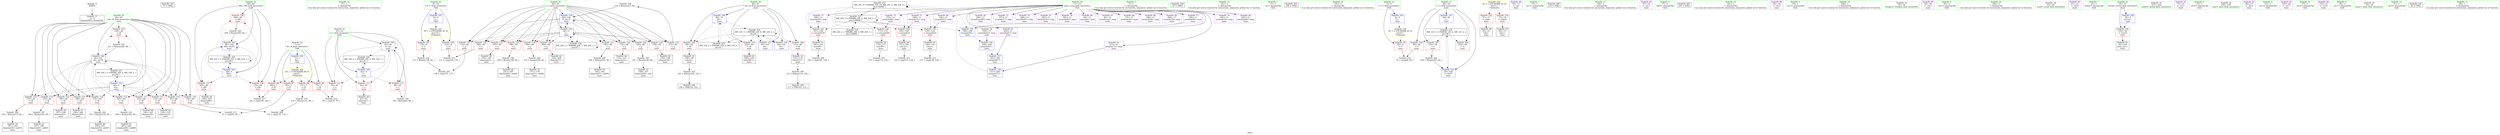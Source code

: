 digraph "SVFG" {
	label="SVFG";

	Node0x562a48dcc760 [shape=record,color=grey,label="{NodeID: 0\nNullPtr}"];
	Node0x562a48dcc760 -> Node0x562a48dcc880[style=solid];
	Node0x562a48df34d0 [shape=record,color=black,label="{NodeID: 263\n75 = PHI()\n}"];
	Node0x562a48dcd270 [shape=record,color=red,label="{NodeID: 97\n96\<--7\n\<--R\nmain\n}"];
	Node0x562a48dcd270 -> Node0x562a48dd9ca0[style=solid];
	Node0x562a48db3590 [shape=record,color=green,label="{NodeID: 14\n73\<--1\n\<--dummyObj\nCan only get source location for instruction, argument, global var or function.}"];
	Node0x562a48dd0c80 [shape=record,color=grey,label="{NodeID: 194\n216 = Binary(215, 66, )\n}"];
	Node0x562a48dd0c80 -> Node0x562a48dd4ca0[style=solid];
	Node0x562a48dcddd0 [shape=record,color=red,label="{NodeID: 111\n78\<--42\n\<--i\nmain\n}"];
	Node0x562a48dcddd0 -> Node0x562a48dd9b20[style=solid];
	Node0x562a48db2790 [shape=record,color=green,label="{NodeID: 28\n40\<--41\nill\<--ill_field_insensitive\nmain\n}"];
	Node0x562a48db2790 -> Node0x562a48dcdb60[style=solid];
	Node0x562a48db2790 -> Node0x562a48dcdc30[style=solid];
	Node0x562a48db2790 -> Node0x562a48dcdd00[style=solid];
	Node0x562a48db2790 -> Node0x562a48dd43b0[style=solid];
	Node0x562a48db2790 -> Node0x562a48dd47c0[style=solid];
	Node0x562a48db2790 -> Node0x562a48dd4890[style=solid];
	Node0x562a48dd9820 [shape=record,color=grey,label="{NodeID: 208\n133 = cmp(130, 132, )\n}"];
	Node0x562a48dd3070 [shape=record,color=red,label="{NodeID: 125\n109\<--46\n\<--j\nmain\n}"];
	Node0x562a48dd3070 -> Node0x562a48dd9fa0[style=solid];
	Node0x562a48dcccc0 [shape=record,color=black,label="{NodeID: 42\n114\<--113\ntobool15\<--\nmain\n}"];
	Node0x562a48dcccc0 -> Node0x562a48dd0f80[style=solid];
	Node0x562a48dd3bd0 [shape=record,color=red,label="{NodeID: 139\n125\<--124\n\<--arrayidx22\nmain\n}"];
	Node0x562a48dd3bd0 -> Node0x562a48dccf30[style=solid];
	Node0x562a48dce840 [shape=record,color=black,label="{NodeID: 56\n185\<--184\nidxprom57\<--add56\nmain\n}"];
	Node0x562a48dd47c0 [shape=record,color=blue,label="{NodeID: 153\n40\<--141\nill\<--\nmain\n}"];
	Node0x562a48dd47c0 -> Node0x562a48de60d0[style=dashed];
	Node0x562a48dcf3a0 [shape=record,color=purple,label="{NodeID: 70\n145\<--11\narrayidx29\<--map\nmain\n}"];
	Node0x562a48dcff00 [shape=record,color=purple,label="{NodeID: 84\n245\<--11\narrayidx89\<--map\nmain\n}"];
	Node0x562a48db22b0 [shape=record,color=green,label="{NodeID: 1\n5\<--1\n\<--dummyObj\nCan only get source location for instruction, argument, global var or function.}"];
	Node0x562a48df35d0 [shape=record,color=black,label="{NodeID: 264\n87 = PHI()\n}"];
	Node0x562a48dcd340 [shape=record,color=red,label="{NodeID: 98\n131\<--7\n\<--R\nmain\n}"];
	Node0x562a48dcd340 -> Node0x562a48dd0b00[style=solid];
	Node0x562a48db3690 [shape=record,color=green,label="{NodeID: 15\n102\<--1\n\<--dummyObj\nCan only get source location for instruction, argument, global var or function.}"];
	Node0x562a48dd0e00 [shape=record,color=grey,label="{NodeID: 195\n90 = Binary(89, 66, )\n}"];
	Node0x562a48dd0e00 -> Node0x562a48dd4550[style=solid];
	Node0x562a48dcdea0 [shape=record,color=red,label="{NodeID: 112\n82\<--42\n\<--i\nmain\n}"];
	Node0x562a48dcdea0 -> Node0x562a48dccb20[style=solid];
	Node0x562a48db2860 [shape=record,color=green,label="{NodeID: 29\n42\<--43\ni\<--i_field_insensitive\nmain\n}"];
	Node0x562a48db2860 -> Node0x562a48dcddd0[style=solid];
	Node0x562a48db2860 -> Node0x562a48dcdea0[style=solid];
	Node0x562a48db2860 -> Node0x562a48dcdf70[style=solid];
	Node0x562a48db2860 -> Node0x562a48dd4480[style=solid];
	Node0x562a48db2860 -> Node0x562a48dd4550[style=solid];
	Node0x562a48dd99a0 [shape=record,color=grey,label="{NodeID: 209\n163 = cmp(162, 128, )\n}"];
	Node0x562a48dd3140 [shape=record,color=red,label="{NodeID: 126\n122\<--46\n\<--j\nmain\n}"];
	Node0x562a48dd3140 -> Node0x562a48dcce60[style=solid];
	Node0x562a48dccd90 [shape=record,color=black,label="{NodeID: 43\n120\<--119\nidxprom19\<--\nmain\n}"];
	Node0x562a48dd3ca0 [shape=record,color=red,label="{NodeID: 140\n150\<--149\n\<--arrayidx31\nmain\n}"];
	Node0x562a48dd3ca0 -> Node0x562a48dce1c0[style=solid];
	Node0x562a48dce910 [shape=record,color=black,label="{NodeID: 57\n190\<--189\nidxprom59\<--\nmain\n}"];
	Node0x562a48dd4890 [shape=record,color=blue,label="{NodeID: 154\n40\<--141\nill\<--\nmain\n}"];
	Node0x562a48dd4890 -> Node0x562a48de60d0[style=dashed];
	Node0x562a48dcf470 [shape=record,color=purple,label="{NodeID: 71\n149\<--11\narrayidx31\<--map\nmain\n}"];
	Node0x562a48dcf470 -> Node0x562a48dd3ca0[style=solid];
	Node0x562a48dcffd0 [shape=record,color=purple,label="{NodeID: 85\n246\<--11\narraydecay90\<--map\nmain\n}"];
	Node0x562a48dcbe40 [shape=record,color=green,label="{NodeID: 2\n13\<--1\n.str\<--dummyObj\nGlob }"];
	Node0x562a48df36d0 [shape=record,color=black,label="{NodeID: 265\n226 = PHI()\n}"];
	Node0x562a48dcd410 [shape=record,color=red,label="{NodeID: 99\n240\<--7\n\<--R\nmain\n}"];
	Node0x562a48dcd410 -> Node0x562a48dda5a0[style=solid];
	Node0x562a48dae8c0 [shape=record,color=green,label="{NodeID: 16\n105\<--1\n\<--dummyObj\nCan only get source location for instruction, argument, global var or function.}"];
	Node0x562a48dd0f80 [shape=record,color=grey,label="{NodeID: 196\n115 = Binary(114, 102, )\n}"];
	Node0x562a48dd0f80 -> Node0x562a48b68eb0[style=solid];
	Node0x562a48dcdf70 [shape=record,color=red,label="{NodeID: 113\n89\<--42\n\<--i\nmain\n}"];
	Node0x562a48dcdf70 -> Node0x562a48dd0e00[style=solid];
	Node0x562a48db2930 [shape=record,color=green,label="{NodeID: 30\n44\<--45\ni8\<--i8_field_insensitive\nmain\n}"];
	Node0x562a48db2930 -> Node0x562a48dce040[style=solid];
	Node0x562a48db2930 -> Node0x562a48dce110[style=solid];
	Node0x562a48db2930 -> Node0x562a48dd2920[style=solid];
	Node0x562a48db2930 -> Node0x562a48dd29f0[style=solid];
	Node0x562a48db2930 -> Node0x562a48dd2ac0[style=solid];
	Node0x562a48db2930 -> Node0x562a48dd2b90[style=solid];
	Node0x562a48db2930 -> Node0x562a48dd2c60[style=solid];
	Node0x562a48db2930 -> Node0x562a48dd2d30[style=solid];
	Node0x562a48db2930 -> Node0x562a48dd2e00[style=solid];
	Node0x562a48db2930 -> Node0x562a48dd2ed0[style=solid];
	Node0x562a48db2930 -> Node0x562a48dd2fa0[style=solid];
	Node0x562a48db2930 -> Node0x562a48dd4620[style=solid];
	Node0x562a48db2930 -> Node0x562a48dd4d70[style=solid];
	Node0x562a48dd9b20 [shape=record,color=grey,label="{NodeID: 210\n80 = cmp(78, 79, )\n}"];
	Node0x562a48dd3210 [shape=record,color=red,label="{NodeID: 127\n135\<--46\n\<--j\nmain\n}"];
	Node0x562a48dd3210 -> Node0x562a48dd96a0[style=solid];
	Node0x562a48dcce60 [shape=record,color=black,label="{NodeID: 44\n123\<--122\nidxprom21\<--\nmain\n}"];
	Node0x562a48de2ed0 [shape=record,color=black,label="{NodeID: 224\nMR_12V_3 = PHI(MR_12V_4, MR_12V_2, )\npts\{39 \}\n}"];
	Node0x562a48de2ed0 -> Node0x562a48dcd8f0[style=dashed];
	Node0x562a48de2ed0 -> Node0x562a48dcd9c0[style=dashed];
	Node0x562a48de2ed0 -> Node0x562a48dcda90[style=dashed];
	Node0x562a48de2ed0 -> Node0x562a48dd4fe0[style=dashed];
	Node0x562a48dd3d70 [shape=record,color=red,label="{NodeID: 141\n161\<--160\n\<--arrayidx39\nmain\n}"];
	Node0x562a48dd3d70 -> Node0x562a48dce430[style=solid];
	Node0x562a48dce9e0 [shape=record,color=black,label="{NodeID: 58\n193\<--192\nidxprom61\<--\nmain\n}"];
	Node0x562a48de74d0 [shape=record,color=yellow,style=double,label="{NodeID: 238\n2V_1 = ENCHI(MR_2V_0)\npts\{1 \}\nFun[main]}"];
	Node0x562a48de74d0 -> Node0x562a48dcd680[style=dashed];
	Node0x562a48de74d0 -> Node0x562a48dcd750[style=dashed];
	Node0x562a48dd4960 [shape=record,color=blue,label="{NodeID: 155\n186\<--188\narrayidx58\<--\nmain\n}"];
	Node0x562a48dd4960 -> Node0x562a48dd4a30[style=dashed];
	Node0x562a48dcf540 [shape=record,color=purple,label="{NodeID: 72\n157\<--11\narrayidx37\<--map\nmain\n}"];
	Node0x562a48dd00a0 [shape=record,color=purple,label="{NodeID: 86\n52\<--13\n\<--.str\nmain\n}"];
	Node0x562a48dcbed0 [shape=record,color=green,label="{NodeID: 3\n15\<--1\n.str.1\<--dummyObj\nGlob }"];
	Node0x562a48df3cb0 [shape=record,color=black,label="{NodeID: 266\n233 = PHI()\n}"];
	Node0x562a48dcd4e0 [shape=record,color=red,label="{NodeID: 100\n110\<--9\n\<--C\nmain\n}"];
	Node0x562a48dcd4e0 -> Node0x562a48dd9fa0[style=solid];
	Node0x562a48dae980 [shape=record,color=green,label="{NodeID: 17\n128\<--1\n\<--dummyObj\nCan only get source location for instruction, argument, global var or function.}"];
	Node0x562a48dd1100 [shape=record,color=grey,label="{NodeID: 197\n166 = Binary(165, 66, )\n}"];
	Node0x562a48dd1100 -> Node0x562a48dce500[style=solid];
	Node0x562a48dce040 [shape=record,color=red,label="{NodeID: 114\n95\<--44\n\<--i8\nmain\n}"];
	Node0x562a48dce040 -> Node0x562a48dd9ca0[style=solid];
	Node0x562a48db2a00 [shape=record,color=green,label="{NodeID: 31\n46\<--47\nj\<--j_field_insensitive\nmain\n}"];
	Node0x562a48db2a00 -> Node0x562a48dd3070[style=solid];
	Node0x562a48db2a00 -> Node0x562a48dd3140[style=solid];
	Node0x562a48db2a00 -> Node0x562a48dd3210[style=solid];
	Node0x562a48db2a00 -> Node0x562a48dd32e0[style=solid];
	Node0x562a48db2a00 -> Node0x562a48dd33b0[style=solid];
	Node0x562a48db2a00 -> Node0x562a48dd3480[style=solid];
	Node0x562a48db2a00 -> Node0x562a48dd3550[style=solid];
	Node0x562a48db2a00 -> Node0x562a48dd3620[style=solid];
	Node0x562a48db2a00 -> Node0x562a48dd36f0[style=solid];
	Node0x562a48db2a00 -> Node0x562a48dd37c0[style=solid];
	Node0x562a48db2a00 -> Node0x562a48dd3890[style=solid];
	Node0x562a48db2a00 -> Node0x562a48dd46f0[style=solid];
	Node0x562a48db2a00 -> Node0x562a48dd4ca0[style=solid];
	Node0x562a48dd9ca0 [shape=record,color=grey,label="{NodeID: 211\n97 = cmp(95, 96, )\n}"];
	Node0x562a48dd32e0 [shape=record,color=red,label="{NodeID: 128\n146\<--46\n\<--j\nmain\n}"];
	Node0x562a48dd32e0 -> Node0x562a48dd1700[style=solid];
	Node0x562a48dccf30 [shape=record,color=black,label="{NodeID: 45\n126\<--125\nconv\<--\nmain\n}"];
	Node0x562a48dccf30 -> Node0x562a48dd9e20[style=solid];
	Node0x562a48de33d0 [shape=record,color=black,label="{NodeID: 225\nMR_14V_2 = PHI(MR_14V_4, MR_14V_1, )\npts\{41 \}\n}"];
	Node0x562a48de33d0 -> Node0x562a48dd43b0[style=dashed];
	Node0x562a48dd3e40 [shape=record,color=red,label="{NodeID: 142\n173\<--172\n\<--arrayidx48\nmain\n}"];
	Node0x562a48dd3e40 -> Node0x562a48dce6a0[style=solid];
	Node0x562a48dceab0 [shape=record,color=black,label="{NodeID: 59\n197\<--196\nidxprom63\<--\nmain\n}"];
	Node0x562a48de7ff0 [shape=record,color=yellow,style=double,label="{NodeID: 239\n4V_1 = ENCHI(MR_4V_0)\npts\{6 \}\nFun[main]}"];
	Node0x562a48de7ff0 -> Node0x562a48dd07f0[style=dashed];
	Node0x562a48dd4a30 [shape=record,color=blue,label="{NodeID: 156\n194\<--188\narrayidx62\<--\nmain\n}"];
	Node0x562a48dd4a30 -> Node0x562a48dd4b00[style=dashed];
	Node0x562a48dcf610 [shape=record,color=purple,label="{NodeID: 73\n160\<--11\narrayidx39\<--map\nmain\n}"];
	Node0x562a48dcf610 -> Node0x562a48dd3d70[style=solid];
	Node0x562a48dd0170 [shape=record,color=purple,label="{NodeID: 87\n53\<--15\n\<--.str.1\nmain\n}"];
	Node0x562a48dcc180 [shape=record,color=green,label="{NodeID: 4\n17\<--1\nstdin\<--dummyObj\nGlob }"];
	Node0x562a48df3db0 [shape=record,color=black,label="{NodeID: 267\n247 = PHI()\n}"];
	Node0x562a48dcd5b0 [shape=record,color=red,label="{NodeID: 101\n136\<--9\n\<--C\nmain\n}"];
	Node0x562a48dcd5b0 -> Node0x562a48dd6d10[style=solid];
	Node0x562a48daea80 [shape=record,color=green,label="{NodeID: 18\n141\<--1\n\<--dummyObj\nCan only get source location for instruction, argument, global var or function.}"];
	Node0x562a48dd1280 [shape=record,color=grey,label="{NodeID: 198\n200 = Binary(199, 66, )\n}"];
	Node0x562a48dd1280 -> Node0x562a48dceb80[style=solid];
	Node0x562a48dce110 [shape=record,color=red,label="{NodeID: 115\n119\<--44\n\<--i8\nmain\n}"];
	Node0x562a48dce110 -> Node0x562a48dccd90[style=solid];
	Node0x562a48db2ad0 [shape=record,color=green,label="{NodeID: 32\n48\<--49\ni84\<--i84_field_insensitive\nmain\n}"];
	Node0x562a48db2ad0 -> Node0x562a48dd3960[style=solid];
	Node0x562a48db2ad0 -> Node0x562a48dd3a30[style=solid];
	Node0x562a48db2ad0 -> Node0x562a48dd3b00[style=solid];
	Node0x562a48db2ad0 -> Node0x562a48dd4e40[style=solid];
	Node0x562a48db2ad0 -> Node0x562a48dd4f10[style=solid];
	Node0x562a48dd9e20 [shape=record,color=grey,label="{NodeID: 212\n127 = cmp(126, 128, )\n}"];
	Node0x562a48dd33b0 [shape=record,color=red,label="{NodeID: 129\n158\<--46\n\<--j\nmain\n}"];
	Node0x562a48dd33b0 -> Node0x562a48dce360[style=solid];
	Node0x562a48dcd000 [shape=record,color=black,label="{NodeID: 46\n144\<--143\nidxprom28\<--\nmain\n}"];
	Node0x562a48de38d0 [shape=record,color=black,label="{NodeID: 226\nMR_16V_2 = PHI(MR_16V_4, MR_16V_1, )\npts\{43 \}\n}"];
	Node0x562a48de38d0 -> Node0x562a48dd4480[style=dashed];
	Node0x562a48dd3f10 [shape=record,color=blue,label="{NodeID: 143\n4\<--5\nT\<--\nGlob }"];
	Node0x562a48dd3f10 -> Node0x562a48de7ff0[style=dashed];
	Node0x562a48dceb80 [shape=record,color=black,label="{NodeID: 60\n201\<--200\nidxprom66\<--add65\nmain\n}"];
	Node0x562a48de80d0 [shape=record,color=yellow,style=double,label="{NodeID: 240\n6V_1 = ENCHI(MR_6V_0)\npts\{8 \}\nFun[main]}"];
	Node0x562a48de80d0 -> Node0x562a48dcd1a0[style=dashed];
	Node0x562a48de80d0 -> Node0x562a48dcd270[style=dashed];
	Node0x562a48de80d0 -> Node0x562a48dcd340[style=dashed];
	Node0x562a48de80d0 -> Node0x562a48dcd410[style=dashed];
	Node0x562a48dd4b00 [shape=record,color=blue,label="{NodeID: 157\n202\<--204\narrayidx67\<--\nmain\n}"];
	Node0x562a48dd4b00 -> Node0x562a48dd4bd0[style=dashed];
	Node0x562a48dcf6e0 [shape=record,color=purple,label="{NodeID: 74\n168\<--11\narrayidx45\<--map\nmain\n}"];
	Node0x562a48dd0240 [shape=record,color=purple,label="{NodeID: 88\n58\<--18\n\<--.str.2\nmain\n}"];
	Node0x562a48dcc210 [shape=record,color=green,label="{NodeID: 5\n18\<--1\n.str.2\<--dummyObj\nGlob }"];
	Node0x562a48dcd680 [shape=record,color=red,label="{NodeID: 102\n51\<--17\n\<--stdin\nmain\n}"];
	Node0x562a48dcd680 -> Node0x562a48dcc980[style=solid];
	Node0x562a48daeb80 [shape=record,color=green,label="{NodeID: 19\n188\<--1\n\<--dummyObj\nCan only get source location for instruction, argument, global var or function.}"];
	Node0x562a48dd1400 [shape=record,color=grey,label="{NodeID: 199\n184 = Binary(183, 66, )\n}"];
	Node0x562a48dd1400 -> Node0x562a48dce840[style=solid];
	Node0x562a48dd2920 [shape=record,color=red,label="{NodeID: 116\n130\<--44\n\<--i8\nmain\n}"];
	Node0x562a48dd2920 -> Node0x562a48dd9820[style=solid];
	Node0x562a48db2ba0 [shape=record,color=green,label="{NodeID: 33\n55\<--56\nfreopen\<--freopen_field_insensitive\n}"];
	Node0x562a48dd9fa0 [shape=record,color=grey,label="{NodeID: 213\n111 = cmp(109, 110, )\n}"];
	Node0x562a48dd3480 [shape=record,color=red,label="{NodeID: 130\n169\<--46\n\<--j\nmain\n}"];
	Node0x562a48dd3480 -> Node0x562a48dd9220[style=solid];
	Node0x562a48dcd0d0 [shape=record,color=black,label="{NodeID: 47\n148\<--147\nidxprom30\<--add\nmain\n}"];
	Node0x562a48de3dd0 [shape=record,color=black,label="{NodeID: 227\nMR_18V_2 = PHI(MR_18V_4, MR_18V_1, )\npts\{45 \}\n}"];
	Node0x562a48de3dd0 -> Node0x562a48dd4620[style=dashed];
	Node0x562a48dd4010 [shape=record,color=blue,label="{NodeID: 144\n7\<--5\nR\<--\nGlob }"];
	Node0x562a48dd4010 -> Node0x562a48de80d0[style=dashed];
	Node0x562a48dcec50 [shape=record,color=black,label="{NodeID: 61\n207\<--206\nidxprom69\<--add68\nmain\n}"];
	Node0x562a48de81b0 [shape=record,color=yellow,style=double,label="{NodeID: 241\n8V_1 = ENCHI(MR_8V_0)\npts\{10 \}\nFun[main]}"];
	Node0x562a48de81b0 -> Node0x562a48dcd4e0[style=dashed];
	Node0x562a48de81b0 -> Node0x562a48dcd5b0[style=dashed];
	Node0x562a48dd4bd0 [shape=record,color=blue,label="{NodeID: 158\n211\<--204\narrayidx72\<--\nmain\n}"];
	Node0x562a48dd4bd0 -> Node0x562a48de5bd0[style=dashed];
	Node0x562a48dcf7b0 [shape=record,color=purple,label="{NodeID: 75\n172\<--11\narrayidx48\<--map\nmain\n}"];
	Node0x562a48dcf7b0 -> Node0x562a48dd3e40[style=solid];
	Node0x562a48dd0310 [shape=record,color=purple,label="{NodeID: 89\n59\<--20\n\<--.str.3\nmain\n}"];
	Node0x562a48dcc2a0 [shape=record,color=green,label="{NodeID: 6\n20\<--1\n.str.3\<--dummyObj\nGlob }"];
	Node0x562a48dcd750 [shape=record,color=red,label="{NodeID: 103\n57\<--22\n\<--stdout\nmain\n}"];
	Node0x562a48dcd750 -> Node0x562a48dcca50[style=solid];
	Node0x562a48daec80 [shape=record,color=green,label="{NodeID: 20\n204\<--1\n\<--dummyObj\nCan only get source location for instruction, argument, global var or function.}"];
	Node0x562a48dd1580 [shape=record,color=grey,label="{NodeID: 200\n250 = Binary(249, 66, )\n}"];
	Node0x562a48dd1580 -> Node0x562a48dd4f10[style=solid];
	Node0x562a48dd29f0 [shape=record,color=red,label="{NodeID: 117\n143\<--44\n\<--i8\nmain\n}"];
	Node0x562a48dd29f0 -> Node0x562a48dcd000[style=solid];
	Node0x562a48db2ca0 [shape=record,color=green,label="{NodeID: 34\n63\<--64\nscanf\<--scanf_field_insensitive\n}"];
	Node0x562a48dda120 [shape=record,color=grey,label="{NodeID: 214\n70 = cmp(68, 69, )\n}"];
	Node0x562a48dd3550 [shape=record,color=red,label="{NodeID: 131\n183\<--46\n\<--j\nmain\n}"];
	Node0x562a48dd3550 -> Node0x562a48dd1400[style=solid];
	Node0x562a48dce1c0 [shape=record,color=black,label="{NodeID: 48\n151\<--150\nconv32\<--\nmain\n}"];
	Node0x562a48dce1c0 -> Node0x562a48dda2a0[style=solid];
	Node0x562a48de42d0 [shape=record,color=black,label="{NodeID: 228\nMR_20V_2 = PHI(MR_20V_3, MR_20V_1, )\npts\{47 \}\n}"];
	Node0x562a48de42d0 -> Node0x562a48dd46f0[style=dashed];
	Node0x562a48de42d0 -> Node0x562a48de42d0[style=dashed];
	Node0x562a48dd4110 [shape=record,color=blue,label="{NodeID: 145\n9\<--5\nC\<--\nGlob }"];
	Node0x562a48dd4110 -> Node0x562a48de81b0[style=dashed];
	Node0x562a48dced20 [shape=record,color=black,label="{NodeID: 62\n210\<--209\nidxprom71\<--\nmain\n}"];
	Node0x562a48dd4ca0 [shape=record,color=blue,label="{NodeID: 159\n46\<--216\nj\<--inc75\nmain\n}"];
	Node0x562a48dd4ca0 -> Node0x562a48dd3070[style=dashed];
	Node0x562a48dd4ca0 -> Node0x562a48dd3140[style=dashed];
	Node0x562a48dd4ca0 -> Node0x562a48dd3210[style=dashed];
	Node0x562a48dd4ca0 -> Node0x562a48dd32e0[style=dashed];
	Node0x562a48dd4ca0 -> Node0x562a48dd33b0[style=dashed];
	Node0x562a48dd4ca0 -> Node0x562a48dd3480[style=dashed];
	Node0x562a48dd4ca0 -> Node0x562a48dd3550[style=dashed];
	Node0x562a48dd4ca0 -> Node0x562a48dd3620[style=dashed];
	Node0x562a48dd4ca0 -> Node0x562a48dd36f0[style=dashed];
	Node0x562a48dd4ca0 -> Node0x562a48dd37c0[style=dashed];
	Node0x562a48dd4ca0 -> Node0x562a48dd3890[style=dashed];
	Node0x562a48dd4ca0 -> Node0x562a48dd46f0[style=dashed];
	Node0x562a48dd4ca0 -> Node0x562a48dd4ca0[style=dashed];
	Node0x562a48dd4ca0 -> Node0x562a48de42d0[style=dashed];
	Node0x562a48dcf880 [shape=record,color=purple,label="{NodeID: 76\n182\<--11\narrayidx55\<--map\nmain\n}"];
	Node0x562a48dd03e0 [shape=record,color=purple,label="{NodeID: 90\n61\<--23\n\<--.str.4\nmain\n}"];
	Node0x562a48dcc330 [shape=record,color=green,label="{NodeID: 7\n22\<--1\nstdout\<--dummyObj\nGlob }"];
	Node0x562a48dcd820 [shape=record,color=red,label="{NodeID: 104\n259\<--36\n\<--retval\nmain\n}"];
	Node0x562a48dcd820 -> Node0x562a48dcef90[style=solid];
	Node0x562a48daed80 [shape=record,color=green,label="{NodeID: 21\n4\<--6\nT\<--T_field_insensitive\nGlob }"];
	Node0x562a48daed80 -> Node0x562a48dd07f0[style=solid];
	Node0x562a48daed80 -> Node0x562a48dd3f10[style=solid];
	Node0x562a48dd1700 [shape=record,color=grey,label="{NodeID: 201\n147 = Binary(146, 66, )\n}"];
	Node0x562a48dd1700 -> Node0x562a48dcd0d0[style=solid];
	Node0x562a48dd2ac0 [shape=record,color=red,label="{NodeID: 118\n154\<--44\n\<--i8\nmain\n}"];
	Node0x562a48dd2ac0 -> Node0x562a48dd8f60[style=solid];
	Node0x562a48db2da0 [shape=record,color=green,label="{NodeID: 35\n227\<--228\nprintf\<--printf_field_insensitive\n}"];
	Node0x562a48dda2a0 [shape=record,color=grey,label="{NodeID: 215\n152 = cmp(151, 128, )\n}"];
	Node0x562a48dd3620 [shape=record,color=red,label="{NodeID: 132\n192\<--46\n\<--j\nmain\n}"];
	Node0x562a48dd3620 -> Node0x562a48dce9e0[style=solid];
	Node0x562a48dce290 [shape=record,color=black,label="{NodeID: 49\n156\<--155\nidxprom36\<--add35\nmain\n}"];
	Node0x562a48de47d0 [shape=record,color=black,label="{NodeID: 229\nMR_22V_2 = PHI(MR_22V_3, MR_22V_1, )\npts\{49 \}\n}"];
	Node0x562a48de47d0 -> Node0x562a48dd4e40[style=dashed];
	Node0x562a48de47d0 -> Node0x562a48de47d0[style=dashed];
	Node0x562a48dd4210 [shape=record,color=blue,label="{NodeID: 146\n36\<--5\nretval\<--\nmain\n}"];
	Node0x562a48dd4210 -> Node0x562a48dcd820[style=dashed];
	Node0x562a48dcedf0 [shape=record,color=black,label="{NodeID: 63\n230\<--229\ntobool81\<--\nmain\n}"];
	Node0x562a48dd4d70 [shape=record,color=blue,label="{NodeID: 160\n44\<--221\ni8\<--inc78\nmain\n}"];
	Node0x562a48dd4d70 -> Node0x562a48dce040[style=dashed];
	Node0x562a48dd4d70 -> Node0x562a48dce110[style=dashed];
	Node0x562a48dd4d70 -> Node0x562a48dd2920[style=dashed];
	Node0x562a48dd4d70 -> Node0x562a48dd29f0[style=dashed];
	Node0x562a48dd4d70 -> Node0x562a48dd2ac0[style=dashed];
	Node0x562a48dd4d70 -> Node0x562a48dd2b90[style=dashed];
	Node0x562a48dd4d70 -> Node0x562a48dd2c60[style=dashed];
	Node0x562a48dd4d70 -> Node0x562a48dd2d30[style=dashed];
	Node0x562a48dd4d70 -> Node0x562a48dd2e00[style=dashed];
	Node0x562a48dd4d70 -> Node0x562a48dd2ed0[style=dashed];
	Node0x562a48dd4d70 -> Node0x562a48dd2fa0[style=dashed];
	Node0x562a48dd4d70 -> Node0x562a48dd4d70[style=dashed];
	Node0x562a48dd4d70 -> Node0x562a48de3dd0[style=dashed];
	Node0x562a48dcf950 [shape=record,color=purple,label="{NodeID: 77\n186\<--11\narrayidx58\<--map\nmain\n}"];
	Node0x562a48dcf950 -> Node0x562a48dd4960[style=solid];
	Node0x562a48dd04b0 [shape=record,color=purple,label="{NodeID: 91\n74\<--25\n\<--.str.5\nmain\n}"];
	Node0x562a48db1a80 [shape=record,color=green,label="{NodeID: 8\n23\<--1\n.str.4\<--dummyObj\nGlob }"];
	Node0x562a48b68eb0 [shape=record,color=black,label="{NodeID: 188\n117 = PHI(105, 115, )\n}"];
	Node0x562a48dcd8f0 [shape=record,color=red,label="{NodeID: 105\n68\<--38\n\<--t\nmain\n}"];
	Node0x562a48dcd8f0 -> Node0x562a48dda120[style=solid];
	Node0x562a48daee80 [shape=record,color=green,label="{NodeID: 22\n7\<--8\nR\<--R_field_insensitive\nGlob }"];
	Node0x562a48daee80 -> Node0x562a48dcd1a0[style=solid];
	Node0x562a48daee80 -> Node0x562a48dcd270[style=solid];
	Node0x562a48daee80 -> Node0x562a48dcd340[style=solid];
	Node0x562a48daee80 -> Node0x562a48dcd410[style=solid];
	Node0x562a48daee80 -> Node0x562a48dd4010[style=solid];
	Node0x562a48dd8f60 [shape=record,color=grey,label="{NodeID: 202\n155 = Binary(154, 66, )\n}"];
	Node0x562a48dd8f60 -> Node0x562a48dce290[style=solid];
	Node0x562a48dd2b90 [shape=record,color=red,label="{NodeID: 119\n165\<--44\n\<--i8\nmain\n}"];
	Node0x562a48dd2b90 -> Node0x562a48dd1100[style=solid];
	Node0x562a48dcc7f0 [shape=record,color=green,label="{NodeID: 36\n234\<--235\nputs\<--puts_field_insensitive\n}"];
	Node0x562a48dda420 [shape=record,color=grey,label="{NodeID: 216\n175 = cmp(174, 128, )\n}"];
	Node0x562a48dd36f0 [shape=record,color=red,label="{NodeID: 133\n199\<--46\n\<--j\nmain\n}"];
	Node0x562a48dd36f0 -> Node0x562a48dd1280[style=solid];
	Node0x562a48dce360 [shape=record,color=black,label="{NodeID: 50\n159\<--158\nidxprom38\<--\nmain\n}"];
	Node0x562a48de4cd0 [shape=record,color=black,label="{NodeID: 230\nMR_24V_2 = PHI(MR_24V_3, MR_24V_1, )\npts\{120000 \}\n}"];
	Node0x562a48de4cd0 -> Node0x562a48de1fd0[style=dashed];
	Node0x562a48dd42e0 [shape=record,color=blue,label="{NodeID: 147\n38\<--66\nt\<--\nmain\n}"];
	Node0x562a48dd42e0 -> Node0x562a48de2ed0[style=dashed];
	Node0x562a48dceec0 [shape=record,color=black,label="{NodeID: 64\n244\<--243\nidxprom88\<--\nmain\n}"];
	Node0x562a48dd4e40 [shape=record,color=blue,label="{NodeID: 161\n48\<--5\ni84\<--\nmain\n}"];
	Node0x562a48dd4e40 -> Node0x562a48dd3960[style=dashed];
	Node0x562a48dd4e40 -> Node0x562a48dd3a30[style=dashed];
	Node0x562a48dd4e40 -> Node0x562a48dd3b00[style=dashed];
	Node0x562a48dd4e40 -> Node0x562a48dd4f10[style=dashed];
	Node0x562a48dd4e40 -> Node0x562a48de47d0[style=dashed];
	Node0x562a48dcfa20 [shape=record,color=purple,label="{NodeID: 78\n191\<--11\narrayidx60\<--map\nmain\n}"];
	Node0x562a48dd0580 [shape=record,color=purple,label="{NodeID: 92\n86\<--27\n\<--.str.6\nmain\n}"];
	Node0x562a48db1b10 [shape=record,color=green,label="{NodeID: 9\n25\<--1\n.str.5\<--dummyObj\nGlob }"];
	Node0x562a48dd6770 [shape=record,color=black,label="{NodeID: 189\n104 = PHI(105, 101, )\n}"];
	Node0x562a48dcd9c0 [shape=record,color=red,label="{NodeID: 106\n224\<--38\n\<--t\nmain\n}"];
	Node0x562a48daef80 [shape=record,color=green,label="{NodeID: 23\n9\<--10\nC\<--C_field_insensitive\nGlob }"];
	Node0x562a48daef80 -> Node0x562a48dcd4e0[style=solid];
	Node0x562a48daef80 -> Node0x562a48dcd5b0[style=solid];
	Node0x562a48daef80 -> Node0x562a48dd4110[style=solid];
	Node0x562a48dd90a0 [shape=record,color=grey,label="{NodeID: 203\n256 = Binary(255, 66, )\n}"];
	Node0x562a48dd90a0 -> Node0x562a48dd4fe0[style=solid];
	Node0x562a48dd2c60 [shape=record,color=red,label="{NodeID: 120\n179\<--44\n\<--i8\nmain\n}"];
	Node0x562a48dd2c60 -> Node0x562a48dd9520[style=solid];
	Node0x562a48dcc880 [shape=record,color=black,label="{NodeID: 37\n2\<--3\ndummyVal\<--dummyVal\n}"];
	Node0x562a48dda5a0 [shape=record,color=grey,label="{NodeID: 217\n241 = cmp(239, 240, )\n}"];
	Node0x562a48dd37c0 [shape=record,color=red,label="{NodeID: 134\n209\<--46\n\<--j\nmain\n}"];
	Node0x562a48dd37c0 -> Node0x562a48dced20[style=solid];
	Node0x562a48dce430 [shape=record,color=black,label="{NodeID: 51\n162\<--161\nconv40\<--\nmain\n}"];
	Node0x562a48dce430 -> Node0x562a48dd99a0[style=solid];
	Node0x562a48dd43b0 [shape=record,color=blue,label="{NodeID: 148\n40\<--73\nill\<--\nmain\n}"];
	Node0x562a48dd43b0 -> Node0x562a48dcdb60[style=dashed];
	Node0x562a48dd43b0 -> Node0x562a48dcdd00[style=dashed];
	Node0x562a48dd43b0 -> Node0x562a48de33d0[style=dashed];
	Node0x562a48dd43b0 -> Node0x562a48de60d0[style=dashed];
	Node0x562a48dcef90 [shape=record,color=black,label="{NodeID: 65\n35\<--259\nmain_ret\<--\nmain\n}"];
	Node0x562a48dd4f10 [shape=record,color=blue,label="{NodeID: 162\n48\<--250\ni84\<--inc93\nmain\n}"];
	Node0x562a48dd4f10 -> Node0x562a48dd3960[style=dashed];
	Node0x562a48dd4f10 -> Node0x562a48dd3a30[style=dashed];
	Node0x562a48dd4f10 -> Node0x562a48dd3b00[style=dashed];
	Node0x562a48dd4f10 -> Node0x562a48dd4f10[style=dashed];
	Node0x562a48dd4f10 -> Node0x562a48de47d0[style=dashed];
	Node0x562a48dcfaf0 [shape=record,color=purple,label="{NodeID: 79\n194\<--11\narrayidx62\<--map\nmain\n}"];
	Node0x562a48dcfaf0 -> Node0x562a48dd4a30[style=solid];
	Node0x562a48dd0650 [shape=record,color=purple,label="{NodeID: 93\n225\<--29\n\<--.str.7\nmain\n}"];
	Node0x562a48db1be0 [shape=record,color=green,label="{NodeID: 10\n27\<--1\n.str.6\<--dummyObj\nGlob }"];
	Node0x562a48dd6d10 [shape=record,color=grey,label="{NodeID: 190\n137 = Binary(136, 66, )\n}"];
	Node0x562a48dd6d10 -> Node0x562a48dd96a0[style=solid];
	Node0x562a48dcda90 [shape=record,color=red,label="{NodeID: 107\n255\<--38\n\<--t\nmain\n}"];
	Node0x562a48dcda90 -> Node0x562a48dd90a0[style=solid];
	Node0x562a48db2430 [shape=record,color=green,label="{NodeID: 24\n11\<--12\nmap\<--map_field_insensitive\nGlob }"];
	Node0x562a48db2430 -> Node0x562a48dcf060[style=solid];
	Node0x562a48db2430 -> Node0x562a48dcf130[style=solid];
	Node0x562a48db2430 -> Node0x562a48dcf200[style=solid];
	Node0x562a48db2430 -> Node0x562a48dcf2d0[style=solid];
	Node0x562a48db2430 -> Node0x562a48dcf3a0[style=solid];
	Node0x562a48db2430 -> Node0x562a48dcf470[style=solid];
	Node0x562a48db2430 -> Node0x562a48dcf540[style=solid];
	Node0x562a48db2430 -> Node0x562a48dcf610[style=solid];
	Node0x562a48db2430 -> Node0x562a48dcf6e0[style=solid];
	Node0x562a48db2430 -> Node0x562a48dcf7b0[style=solid];
	Node0x562a48db2430 -> Node0x562a48dcf880[style=solid];
	Node0x562a48db2430 -> Node0x562a48dcf950[style=solid];
	Node0x562a48db2430 -> Node0x562a48dcfa20[style=solid];
	Node0x562a48db2430 -> Node0x562a48dcfaf0[style=solid];
	Node0x562a48db2430 -> Node0x562a48dcfbc0[style=solid];
	Node0x562a48db2430 -> Node0x562a48dcfc90[style=solid];
	Node0x562a48db2430 -> Node0x562a48dcfd60[style=solid];
	Node0x562a48db2430 -> Node0x562a48dcfe30[style=solid];
	Node0x562a48db2430 -> Node0x562a48dcff00[style=solid];
	Node0x562a48db2430 -> Node0x562a48dcffd0[style=solid];
	Node0x562a48dd9220 [shape=record,color=grey,label="{NodeID: 204\n170 = Binary(169, 66, )\n}"];
	Node0x562a48dd9220 -> Node0x562a48dce5d0[style=solid];
	Node0x562a48dd2d30 [shape=record,color=red,label="{NodeID: 121\n189\<--44\n\<--i8\nmain\n}"];
	Node0x562a48dd2d30 -> Node0x562a48dce910[style=solid];
	Node0x562a48dcc980 [shape=record,color=black,label="{NodeID: 38\n54\<--51\ncall\<--\nmain\n}"];
	Node0x562a48dd3890 [shape=record,color=red,label="{NodeID: 135\n215\<--46\n\<--j\nmain\n}"];
	Node0x562a48dd3890 -> Node0x562a48dd0c80[style=solid];
	Node0x562a48dce500 [shape=record,color=black,label="{NodeID: 52\n167\<--166\nidxprom44\<--add43\nmain\n}"];
	Node0x562a48dd4480 [shape=record,color=blue,label="{NodeID: 149\n42\<--5\ni\<--\nmain\n}"];
	Node0x562a48dd4480 -> Node0x562a48dcddd0[style=dashed];
	Node0x562a48dd4480 -> Node0x562a48dcdea0[style=dashed];
	Node0x562a48dd4480 -> Node0x562a48dcdf70[style=dashed];
	Node0x562a48dd4480 -> Node0x562a48dd4550[style=dashed];
	Node0x562a48dd4480 -> Node0x562a48de38d0[style=dashed];
	Node0x562a48dcf060 [shape=record,color=purple,label="{NodeID: 66\n84\<--11\narrayidx\<--map\nmain\n}"];
	Node0x562a48dd4fe0 [shape=record,color=blue,label="{NodeID: 163\n38\<--256\nt\<--inc97\nmain\n}"];
	Node0x562a48dd4fe0 -> Node0x562a48de2ed0[style=dashed];
	Node0x562a48dcfbc0 [shape=record,color=purple,label="{NodeID: 80\n198\<--11\narrayidx64\<--map\nmain\n}"];
	Node0x562a48dd0720 [shape=record,color=purple,label="{NodeID: 94\n232\<--31\n\<--.str.8\nmain\n}"];
	Node0x562a48db3320 [shape=record,color=green,label="{NodeID: 11\n29\<--1\n.str.7\<--dummyObj\nGlob }"];
	Node0x562a48dd6e90 [shape=record,color=grey,label="{NodeID: 191\n206 = Binary(205, 66, )\n}"];
	Node0x562a48dd6e90 -> Node0x562a48dcec50[style=solid];
	Node0x562a48dcdb60 [shape=record,color=red,label="{NodeID: 108\n99\<--40\n\<--ill\nmain\n}"];
	Node0x562a48dcdb60 -> Node0x562a48dccbf0[style=solid];
	Node0x562a48db24f0 [shape=record,color=green,label="{NodeID: 25\n33\<--34\nmain\<--main_field_insensitive\n}"];
	Node0x562a48dd93a0 [shape=record,color=grey,label="{NodeID: 205\n221 = Binary(220, 66, )\n}"];
	Node0x562a48dd93a0 -> Node0x562a48dd4d70[style=solid];
	Node0x562a48dd2e00 [shape=record,color=red,label="{NodeID: 122\n196\<--44\n\<--i8\nmain\n}"];
	Node0x562a48dd2e00 -> Node0x562a48dceab0[style=solid];
	Node0x562a48dcca50 [shape=record,color=black,label="{NodeID: 39\n60\<--57\ncall1\<--\nmain\n}"];
	Node0x562a48dd3960 [shape=record,color=red,label="{NodeID: 136\n239\<--48\n\<--i84\nmain\n}"];
	Node0x562a48dd3960 -> Node0x562a48dda5a0[style=solid];
	Node0x562a48dce5d0 [shape=record,color=black,label="{NodeID: 53\n171\<--170\nidxprom47\<--add46\nmain\n}"];
	Node0x562a48de5bd0 [shape=record,color=black,label="{NodeID: 233\nMR_24V_9 = PHI(MR_24V_10, MR_24V_4, MR_24V_4, )\npts\{120000 \}\n}"];
	Node0x562a48de5bd0 -> Node0x562a48dd3bd0[style=dashed];
	Node0x562a48de5bd0 -> Node0x562a48dd3ca0[style=dashed];
	Node0x562a48de5bd0 -> Node0x562a48dd3d70[style=dashed];
	Node0x562a48de5bd0 -> Node0x562a48dd3e40[style=dashed];
	Node0x562a48de5bd0 -> Node0x562a48dd4960[style=dashed];
	Node0x562a48de5bd0 -> Node0x562a48de1fd0[style=dashed];
	Node0x562a48de5bd0 -> Node0x562a48de5bd0[style=dashed];
	Node0x562a48dd4550 [shape=record,color=blue,label="{NodeID: 150\n42\<--90\ni\<--inc\nmain\n}"];
	Node0x562a48dd4550 -> Node0x562a48dcddd0[style=dashed];
	Node0x562a48dd4550 -> Node0x562a48dcdea0[style=dashed];
	Node0x562a48dd4550 -> Node0x562a48dcdf70[style=dashed];
	Node0x562a48dd4550 -> Node0x562a48dd4550[style=dashed];
	Node0x562a48dd4550 -> Node0x562a48de38d0[style=dashed];
	Node0x562a48dcf130 [shape=record,color=purple,label="{NodeID: 67\n85\<--11\narraydecay\<--map\nmain\n}"];
	Node0x562a48dcfc90 [shape=record,color=purple,label="{NodeID: 81\n202\<--11\narrayidx67\<--map\nmain\n}"];
	Node0x562a48dcfc90 -> Node0x562a48dd4b00[style=solid];
	Node0x562a48dd07f0 [shape=record,color=red,label="{NodeID: 95\n69\<--4\n\<--T\nmain\n}"];
	Node0x562a48dd07f0 -> Node0x562a48dda120[style=solid];
	Node0x562a48db33f0 [shape=record,color=green,label="{NodeID: 12\n31\<--1\n.str.8\<--dummyObj\nGlob }"];
	Node0x562a48dd0980 [shape=record,color=grey,label="{NodeID: 192\n101 = Binary(100, 102, )\n}"];
	Node0x562a48dd0980 -> Node0x562a48dd6770[style=solid];
	Node0x562a48dcdc30 [shape=record,color=red,label="{NodeID: 109\n113\<--40\n\<--ill\nmain\n}"];
	Node0x562a48dcdc30 -> Node0x562a48dcccc0[style=solid];
	Node0x562a48db25f0 [shape=record,color=green,label="{NodeID: 26\n36\<--37\nretval\<--retval_field_insensitive\nmain\n}"];
	Node0x562a48db25f0 -> Node0x562a48dcd820[style=solid];
	Node0x562a48db25f0 -> Node0x562a48dd4210[style=solid];
	Node0x562a48dd9520 [shape=record,color=grey,label="{NodeID: 206\n180 = Binary(179, 66, )\n}"];
	Node0x562a48dd9520 -> Node0x562a48dce770[style=solid];
	Node0x562a48dd2ed0 [shape=record,color=red,label="{NodeID: 123\n205\<--44\n\<--i8\nmain\n}"];
	Node0x562a48dd2ed0 -> Node0x562a48dd6e90[style=solid];
	Node0x562a48dccb20 [shape=record,color=black,label="{NodeID: 40\n83\<--82\nidxprom\<--\nmain\n}"];
	Node0x562a48dd3a30 [shape=record,color=red,label="{NodeID: 137\n243\<--48\n\<--i84\nmain\n}"];
	Node0x562a48dd3a30 -> Node0x562a48dceec0[style=solid];
	Node0x562a48dce6a0 [shape=record,color=black,label="{NodeID: 54\n174\<--173\nconv49\<--\nmain\n}"];
	Node0x562a48dce6a0 -> Node0x562a48dda420[style=solid];
	Node0x562a48de60d0 [shape=record,color=black,label="{NodeID: 234\nMR_14V_5 = PHI(MR_14V_8, MR_14V_4, )\npts\{41 \}\n}"];
	Node0x562a48de60d0 -> Node0x562a48dcdb60[style=dashed];
	Node0x562a48de60d0 -> Node0x562a48dcdc30[style=dashed];
	Node0x562a48de60d0 -> Node0x562a48dcdd00[style=dashed];
	Node0x562a48de60d0 -> Node0x562a48dd47c0[style=dashed];
	Node0x562a48de60d0 -> Node0x562a48dd4890[style=dashed];
	Node0x562a48de60d0 -> Node0x562a48de33d0[style=dashed];
	Node0x562a48de60d0 -> Node0x562a48de60d0[style=dashed];
	Node0x562a48dd4620 [shape=record,color=blue,label="{NodeID: 151\n44\<--5\ni8\<--\nmain\n}"];
	Node0x562a48dd4620 -> Node0x562a48dce040[style=dashed];
	Node0x562a48dd4620 -> Node0x562a48dce110[style=dashed];
	Node0x562a48dd4620 -> Node0x562a48dd2920[style=dashed];
	Node0x562a48dd4620 -> Node0x562a48dd29f0[style=dashed];
	Node0x562a48dd4620 -> Node0x562a48dd2ac0[style=dashed];
	Node0x562a48dd4620 -> Node0x562a48dd2b90[style=dashed];
	Node0x562a48dd4620 -> Node0x562a48dd2c60[style=dashed];
	Node0x562a48dd4620 -> Node0x562a48dd2d30[style=dashed];
	Node0x562a48dd4620 -> Node0x562a48dd2e00[style=dashed];
	Node0x562a48dd4620 -> Node0x562a48dd2ed0[style=dashed];
	Node0x562a48dd4620 -> Node0x562a48dd2fa0[style=dashed];
	Node0x562a48dd4620 -> Node0x562a48dd4d70[style=dashed];
	Node0x562a48dd4620 -> Node0x562a48de3dd0[style=dashed];
	Node0x562a48dcf200 [shape=record,color=purple,label="{NodeID: 68\n121\<--11\narrayidx20\<--map\nmain\n}"];
	Node0x562a48dcfd60 [shape=record,color=purple,label="{NodeID: 82\n208\<--11\narrayidx70\<--map\nmain\n}"];
	Node0x562a48df33d0 [shape=record,color=black,label="{NodeID: 262\n62 = PHI()\n}"];
	Node0x562a48dcd1a0 [shape=record,color=red,label="{NodeID: 96\n79\<--7\n\<--R\nmain\n}"];
	Node0x562a48dcd1a0 -> Node0x562a48dd9b20[style=solid];
	Node0x562a48db34c0 [shape=record,color=green,label="{NodeID: 13\n66\<--1\n\<--dummyObj\nCan only get source location for instruction, argument, global var or function.}"];
	Node0x562a48dd0b00 [shape=record,color=grey,label="{NodeID: 193\n132 = Binary(131, 66, )\n}"];
	Node0x562a48dd0b00 -> Node0x562a48dd9820[style=solid];
	Node0x562a48dcdd00 [shape=record,color=red,label="{NodeID: 110\n229\<--40\n\<--ill\nmain\n}"];
	Node0x562a48dcdd00 -> Node0x562a48dcedf0[style=solid];
	Node0x562a48db26c0 [shape=record,color=green,label="{NodeID: 27\n38\<--39\nt\<--t_field_insensitive\nmain\n}"];
	Node0x562a48db26c0 -> Node0x562a48dcd8f0[style=solid];
	Node0x562a48db26c0 -> Node0x562a48dcd9c0[style=solid];
	Node0x562a48db26c0 -> Node0x562a48dcda90[style=solid];
	Node0x562a48db26c0 -> Node0x562a48dd42e0[style=solid];
	Node0x562a48db26c0 -> Node0x562a48dd4fe0[style=solid];
	Node0x562a48dd96a0 [shape=record,color=grey,label="{NodeID: 207\n138 = cmp(135, 137, )\n}"];
	Node0x562a48dd2fa0 [shape=record,color=red,label="{NodeID: 124\n220\<--44\n\<--i8\nmain\n}"];
	Node0x562a48dd2fa0 -> Node0x562a48dd93a0[style=solid];
	Node0x562a48dccbf0 [shape=record,color=black,label="{NodeID: 41\n100\<--99\ntobool\<--\nmain\n}"];
	Node0x562a48dccbf0 -> Node0x562a48dd0980[style=solid];
	Node0x562a48de1fd0 [shape=record,color=black,label="{NodeID: 221\nMR_24V_3 = PHI(MR_24V_4, MR_24V_2, )\npts\{120000 \}\n}"];
	Node0x562a48de1fd0 -> Node0x562a48dd3bd0[style=dashed];
	Node0x562a48de1fd0 -> Node0x562a48dd3ca0[style=dashed];
	Node0x562a48de1fd0 -> Node0x562a48dd3d70[style=dashed];
	Node0x562a48de1fd0 -> Node0x562a48dd3e40[style=dashed];
	Node0x562a48de1fd0 -> Node0x562a48dd4960[style=dashed];
	Node0x562a48de1fd0 -> Node0x562a48de1fd0[style=dashed];
	Node0x562a48de1fd0 -> Node0x562a48de4cd0[style=dashed];
	Node0x562a48de1fd0 -> Node0x562a48de5bd0[style=dashed];
	Node0x562a48dd3b00 [shape=record,color=red,label="{NodeID: 138\n249\<--48\n\<--i84\nmain\n}"];
	Node0x562a48dd3b00 -> Node0x562a48dd1580[style=solid];
	Node0x562a48dce770 [shape=record,color=black,label="{NodeID: 55\n181\<--180\nidxprom54\<--add53\nmain\n}"];
	Node0x562a48dd46f0 [shape=record,color=blue,label="{NodeID: 152\n46\<--5\nj\<--\nmain\n}"];
	Node0x562a48dd46f0 -> Node0x562a48dd3070[style=dashed];
	Node0x562a48dd46f0 -> Node0x562a48dd3140[style=dashed];
	Node0x562a48dd46f0 -> Node0x562a48dd3210[style=dashed];
	Node0x562a48dd46f0 -> Node0x562a48dd32e0[style=dashed];
	Node0x562a48dd46f0 -> Node0x562a48dd33b0[style=dashed];
	Node0x562a48dd46f0 -> Node0x562a48dd3480[style=dashed];
	Node0x562a48dd46f0 -> Node0x562a48dd3550[style=dashed];
	Node0x562a48dd46f0 -> Node0x562a48dd3620[style=dashed];
	Node0x562a48dd46f0 -> Node0x562a48dd36f0[style=dashed];
	Node0x562a48dd46f0 -> Node0x562a48dd37c0[style=dashed];
	Node0x562a48dd46f0 -> Node0x562a48dd3890[style=dashed];
	Node0x562a48dd46f0 -> Node0x562a48dd46f0[style=dashed];
	Node0x562a48dd46f0 -> Node0x562a48dd4ca0[style=dashed];
	Node0x562a48dd46f0 -> Node0x562a48de42d0[style=dashed];
	Node0x562a48dcf2d0 [shape=record,color=purple,label="{NodeID: 69\n124\<--11\narrayidx22\<--map\nmain\n}"];
	Node0x562a48dcf2d0 -> Node0x562a48dd3bd0[style=solid];
	Node0x562a48dcfe30 [shape=record,color=purple,label="{NodeID: 83\n211\<--11\narrayidx72\<--map\nmain\n}"];
	Node0x562a48dcfe30 -> Node0x562a48dd4bd0[style=solid];
}

